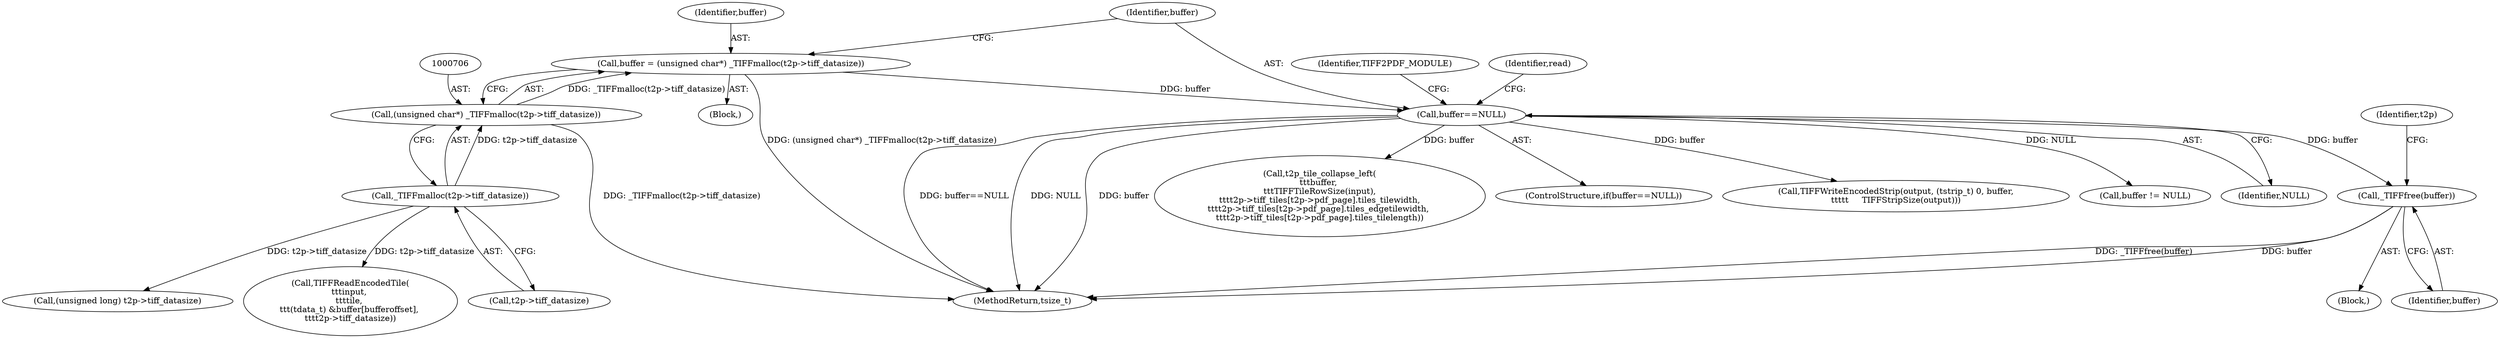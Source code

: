 digraph "0_libtiff_c7153361a4041260719b340f73f2f76@API" {
"1000759" [label="(Call,_TIFFfree(buffer))"];
"1000712" [label="(Call,buffer==NULL)"];
"1000703" [label="(Call,buffer = (unsigned char*) _TIFFmalloc(t2p->tiff_datasize))"];
"1000705" [label="(Call,(unsigned char*) _TIFFmalloc(t2p->tiff_datasize))"];
"1000707" [label="(Call,_TIFFmalloc(t2p->tiff_datasize))"];
"1000712" [label="(Call,buffer==NULL)"];
"1000708" [label="(Call,t2p->tiff_datasize)"];
"1000759" [label="(Call,_TIFFfree(buffer))"];
"1001487" [label="(Call,TIFFWriteEncodedStrip(output, (tstrip_t) 0, buffer,\n\t\t\t\t\t     TIFFStripSize(output)))"];
"1000707" [label="(Call,_TIFFmalloc(t2p->tiff_datasize))"];
"1000713" [label="(Identifier,buffer)"];
"1000704" [label="(Identifier,buffer)"];
"1000752" [label="(Block,)"];
"1000705" [label="(Call,(unsigned char*) _TIFFmalloc(t2p->tiff_datasize))"];
"1001496" [label="(Call,buffer != NULL)"];
"1000763" [label="(Identifier,t2p)"];
"1000719" [label="(Call,(unsigned long) t2p->tiff_datasize)"];
"1000735" [label="(Call,TIFFReadEncodedTile(\n\t\t\tinput, \n\t\t\ttile, \n\t\t\t(tdata_t) &buffer[bufferoffset], \n\t\t\tt2p->tiff_datasize))"];
"1000717" [label="(Identifier,TIFF2PDF_MODULE)"];
"1000734" [label="(Identifier,read)"];
"1000760" [label="(Identifier,buffer)"];
"1000714" [label="(Identifier,NULL)"];
"1000703" [label="(Call,buffer = (unsigned char*) _TIFFmalloc(t2p->tiff_datasize))"];
"1001530" [label="(MethodReturn,tsize_t)"];
"1001132" [label="(Call,t2p_tile_collapse_left(\n\t\t\tbuffer, \n\t\t\tTIFFTileRowSize(input),\n\t\t\tt2p->tiff_tiles[t2p->pdf_page].tiles_tilewidth,\n\t\t\tt2p->tiff_tiles[t2p->pdf_page].tiles_edgetilewidth, \n\t\t\tt2p->tiff_tiles[t2p->pdf_page].tiles_tilelength))"];
"1000702" [label="(Block,)"];
"1000711" [label="(ControlStructure,if(buffer==NULL))"];
"1000759" -> "1000752"  [label="AST: "];
"1000759" -> "1000760"  [label="CFG: "];
"1000760" -> "1000759"  [label="AST: "];
"1000763" -> "1000759"  [label="CFG: "];
"1000759" -> "1001530"  [label="DDG: buffer"];
"1000759" -> "1001530"  [label="DDG: _TIFFfree(buffer)"];
"1000712" -> "1000759"  [label="DDG: buffer"];
"1000712" -> "1000711"  [label="AST: "];
"1000712" -> "1000714"  [label="CFG: "];
"1000713" -> "1000712"  [label="AST: "];
"1000714" -> "1000712"  [label="AST: "];
"1000717" -> "1000712"  [label="CFG: "];
"1000734" -> "1000712"  [label="CFG: "];
"1000712" -> "1001530"  [label="DDG: NULL"];
"1000712" -> "1001530"  [label="DDG: buffer==NULL"];
"1000712" -> "1001530"  [label="DDG: buffer"];
"1000703" -> "1000712"  [label="DDG: buffer"];
"1000712" -> "1001132"  [label="DDG: buffer"];
"1000712" -> "1001487"  [label="DDG: buffer"];
"1000712" -> "1001496"  [label="DDG: NULL"];
"1000703" -> "1000702"  [label="AST: "];
"1000703" -> "1000705"  [label="CFG: "];
"1000704" -> "1000703"  [label="AST: "];
"1000705" -> "1000703"  [label="AST: "];
"1000713" -> "1000703"  [label="CFG: "];
"1000703" -> "1001530"  [label="DDG: (unsigned char*) _TIFFmalloc(t2p->tiff_datasize)"];
"1000705" -> "1000703"  [label="DDG: _TIFFmalloc(t2p->tiff_datasize)"];
"1000705" -> "1000707"  [label="CFG: "];
"1000706" -> "1000705"  [label="AST: "];
"1000707" -> "1000705"  [label="AST: "];
"1000705" -> "1001530"  [label="DDG: _TIFFmalloc(t2p->tiff_datasize)"];
"1000707" -> "1000705"  [label="DDG: t2p->tiff_datasize"];
"1000707" -> "1000708"  [label="CFG: "];
"1000708" -> "1000707"  [label="AST: "];
"1000707" -> "1000719"  [label="DDG: t2p->tiff_datasize"];
"1000707" -> "1000735"  [label="DDG: t2p->tiff_datasize"];
}
